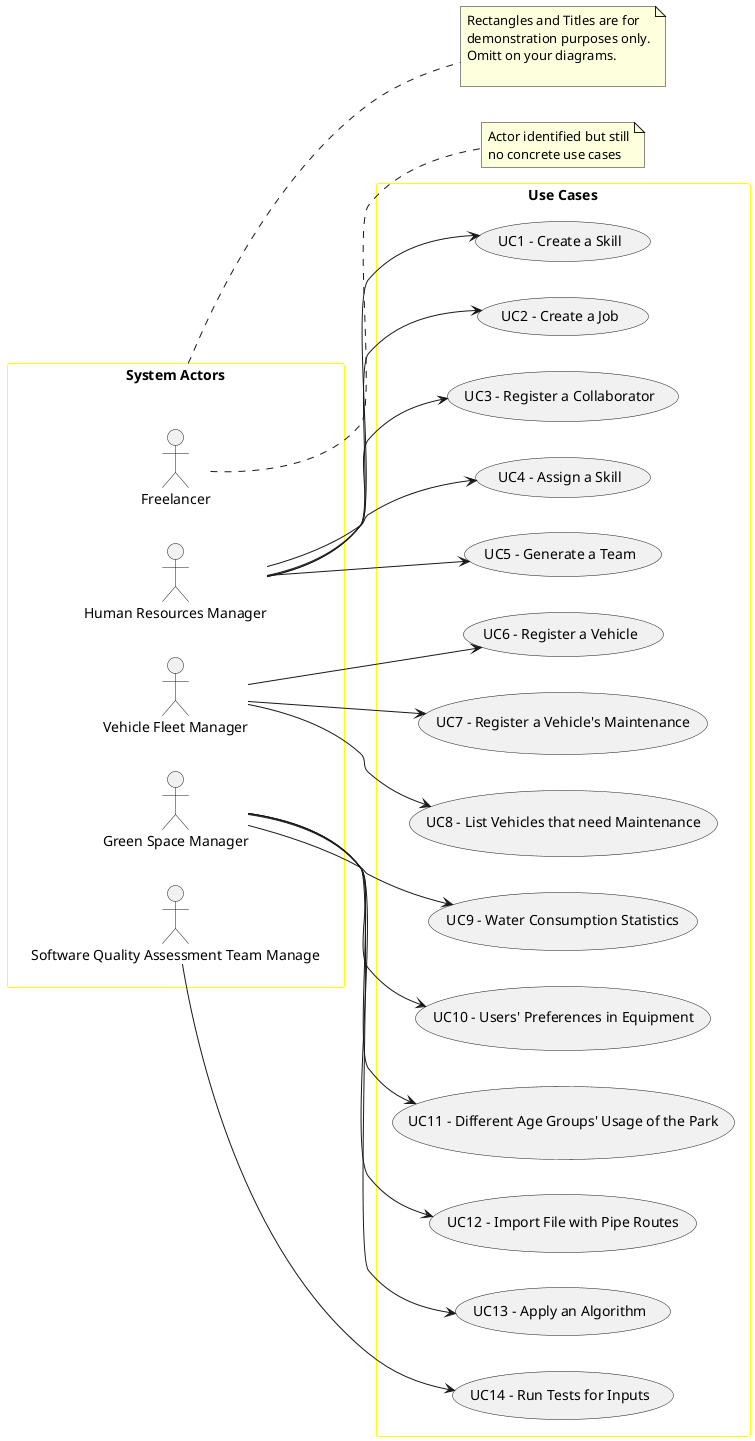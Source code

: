@startuml
'skinparam monochrome true
skinparam packageStyle rectangle
'skinparam shadowing false

skinparam rectangle{
    BorderColor yellow
}

'title Use Case Diagram Example

left to right direction

rectangle "System Actors" as actors {
    actor Freelancer
    actor "Human Resources Manager" as HRM
    actor "Vehicle Fleet Manager" as VFM
    actor "Green Space Manager" as GSM
    actor "Software Quality Assessment Team Manage" as QAM
}


note right of Freelancer
    Actor identified but still
    no concrete use cases
end note

rectangle "Use Cases" as usecases{
    usecase "UC1 - Create a Skill" as UC1
    usecase "UC2 - Create a Job" as UC2
    usecase "UC3 - Register a Collaborator" as UC3
    usecase "UC4 - Assign a Skill" as UC4
    usecase "UC5 - Generate a Team" as UC5
    usecase "UC6 - Register a Vehicle" as UC6
    usecase "UC7 - Register a Vehicle's Maintenance" as UC7
    usecase "UC8 - List Vehicles that need Maintenance" as UC8
    usecase "UC9 - Water Consumption Statistics" as UC9
    usecase "UC10 - Users' Preferences in Equipment" as UC10
    usecase "UC11 - Different Age Groups' Usage of the Park" as UC11
    usecase "UC12 - Import File with Pipe Routes" as UC12
    usecase "UC13 - Apply an Algorithm" as UC13
    usecase "UC14 - Run Tests for Inputs" as UC14

    HRM --> UC1
    HRM --> UC2
    HRM --> UC3
    HRM --> UC4
    HRM --> UC5
    VFM --> UC6
    VFM --> UC7
    VFM --> UC8
    GSM --> UC9
    GSM --> UC10
    GSM --> UC11
    GSM --> UC12
    GSM --> UC13
    QAM --> UC14


}
note right of actors
    Rectangles and Titles are for
    demonstration purposes only.
    Omitt on your diagrams.

end note

@enduml